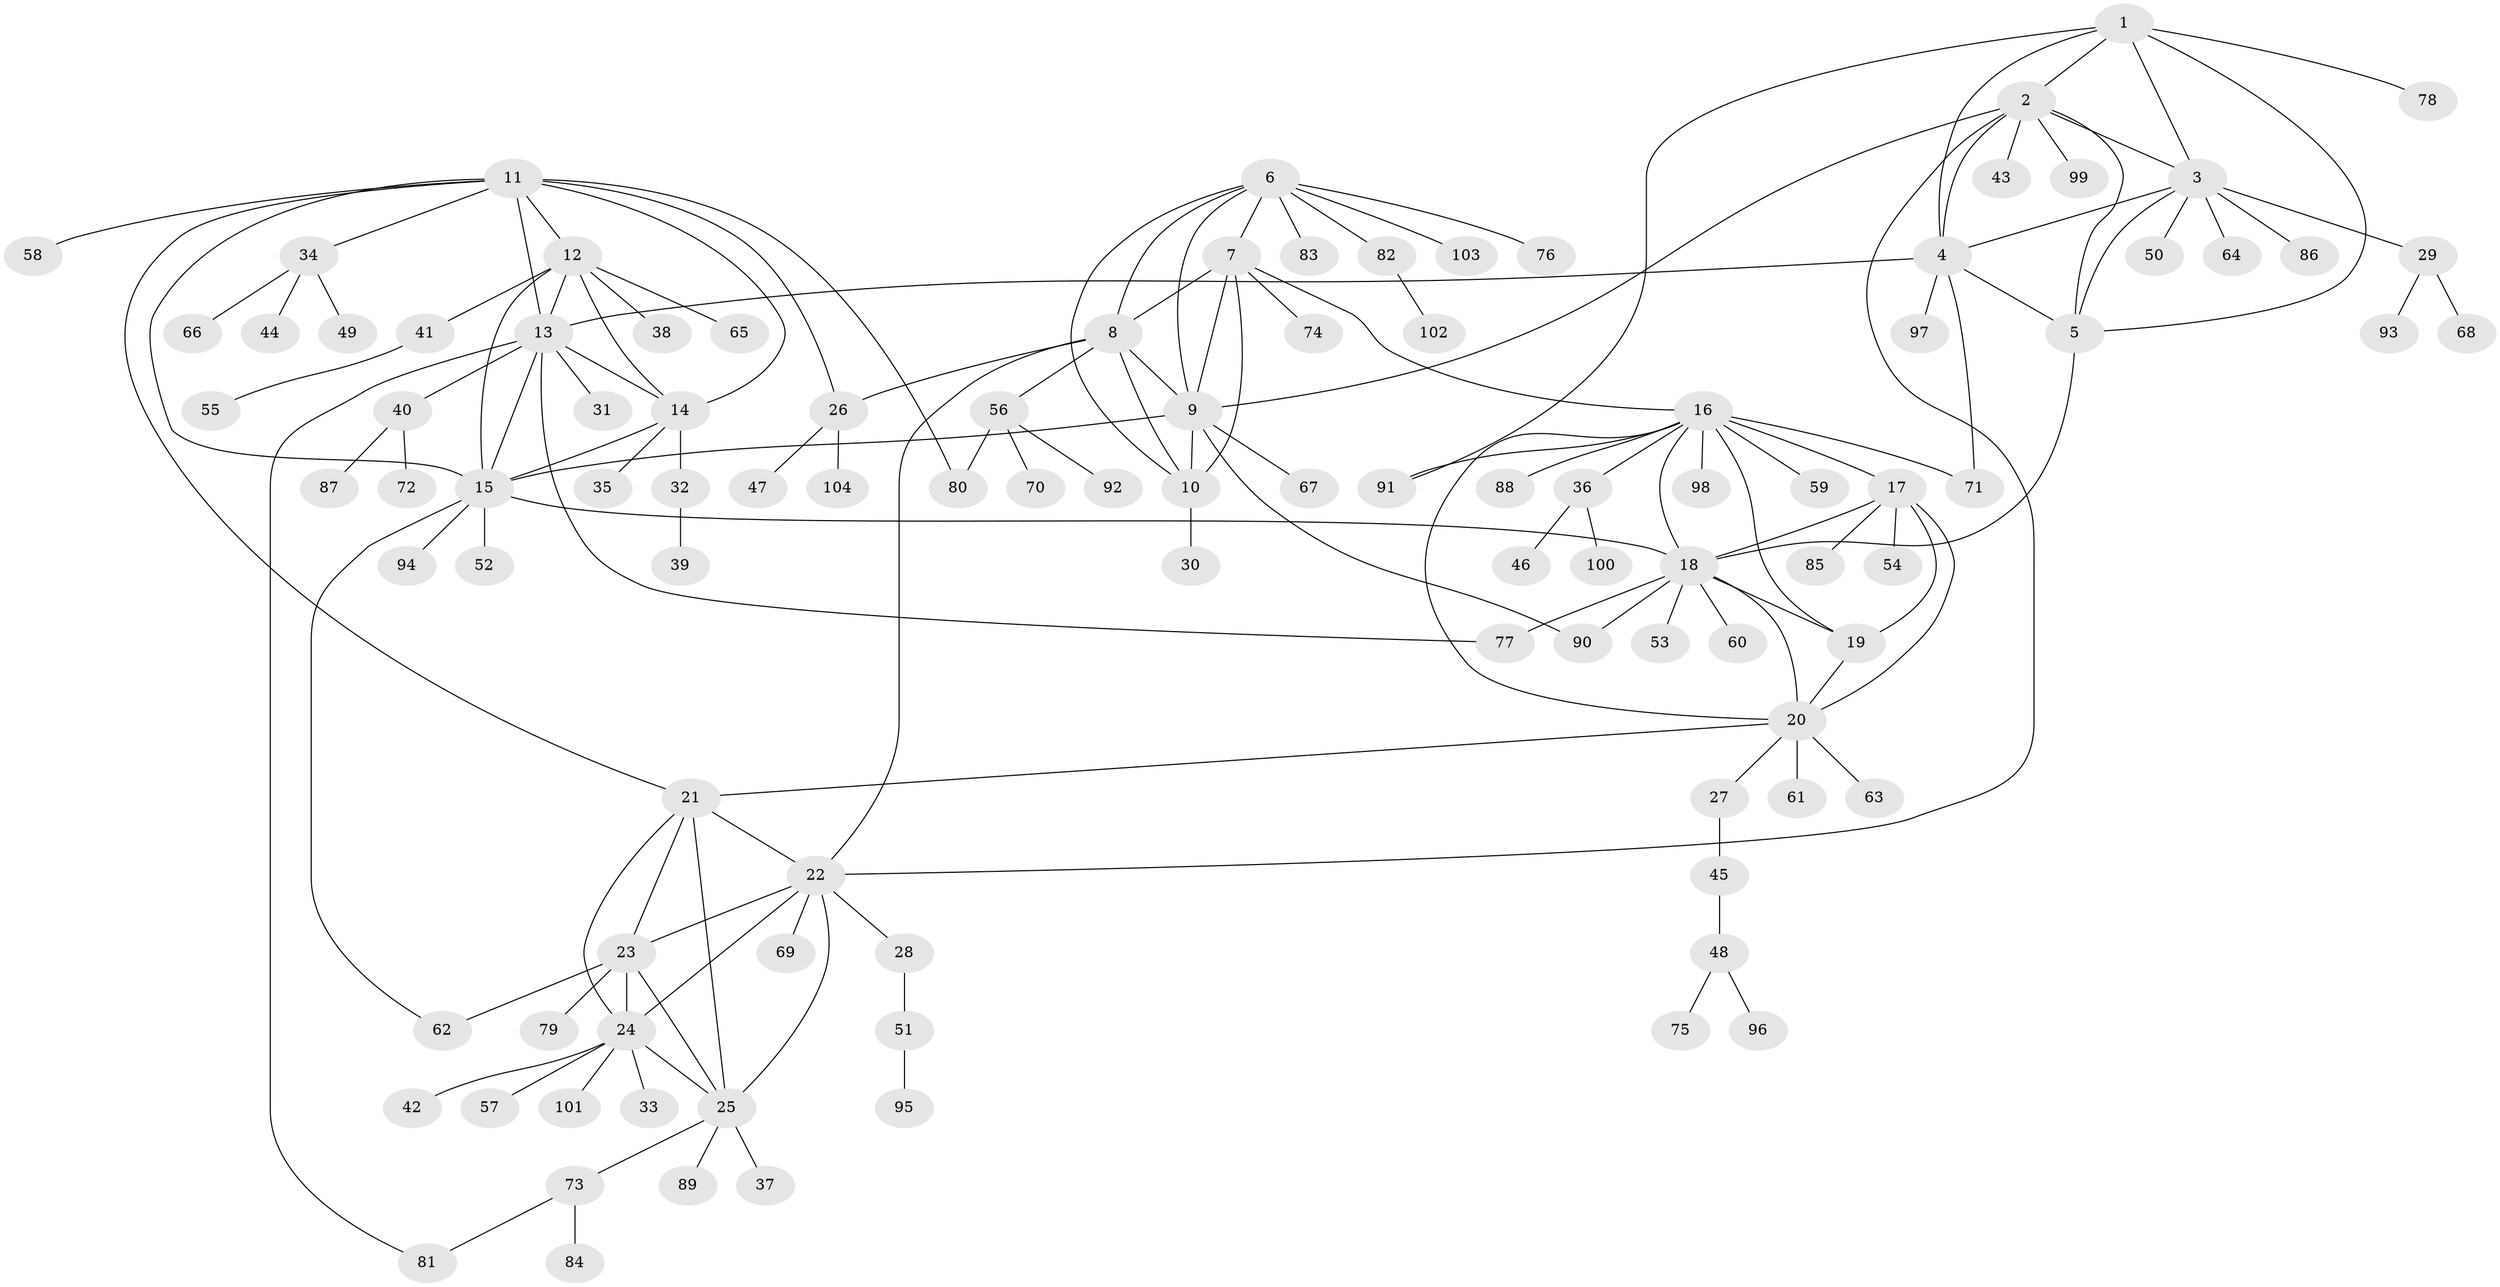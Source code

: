 // Generated by graph-tools (version 1.1) at 2025/11/02/27/25 16:11:33]
// undirected, 104 vertices, 147 edges
graph export_dot {
graph [start="1"]
  node [color=gray90,style=filled];
  1;
  2;
  3;
  4;
  5;
  6;
  7;
  8;
  9;
  10;
  11;
  12;
  13;
  14;
  15;
  16;
  17;
  18;
  19;
  20;
  21;
  22;
  23;
  24;
  25;
  26;
  27;
  28;
  29;
  30;
  31;
  32;
  33;
  34;
  35;
  36;
  37;
  38;
  39;
  40;
  41;
  42;
  43;
  44;
  45;
  46;
  47;
  48;
  49;
  50;
  51;
  52;
  53;
  54;
  55;
  56;
  57;
  58;
  59;
  60;
  61;
  62;
  63;
  64;
  65;
  66;
  67;
  68;
  69;
  70;
  71;
  72;
  73;
  74;
  75;
  76;
  77;
  78;
  79;
  80;
  81;
  82;
  83;
  84;
  85;
  86;
  87;
  88;
  89;
  90;
  91;
  92;
  93;
  94;
  95;
  96;
  97;
  98;
  99;
  100;
  101;
  102;
  103;
  104;
  1 -- 2;
  1 -- 3;
  1 -- 4;
  1 -- 5;
  1 -- 78;
  1 -- 91;
  2 -- 3;
  2 -- 4;
  2 -- 5;
  2 -- 9;
  2 -- 22;
  2 -- 43;
  2 -- 99;
  3 -- 4;
  3 -- 5;
  3 -- 29;
  3 -- 50;
  3 -- 64;
  3 -- 86;
  4 -- 5;
  4 -- 13;
  4 -- 71;
  4 -- 97;
  5 -- 18;
  6 -- 7;
  6 -- 8;
  6 -- 9;
  6 -- 10;
  6 -- 76;
  6 -- 82;
  6 -- 83;
  6 -- 103;
  7 -- 8;
  7 -- 9;
  7 -- 10;
  7 -- 16;
  7 -- 74;
  8 -- 9;
  8 -- 10;
  8 -- 22;
  8 -- 26;
  8 -- 56;
  9 -- 10;
  9 -- 15;
  9 -- 67;
  9 -- 90;
  10 -- 30;
  11 -- 12;
  11 -- 13;
  11 -- 14;
  11 -- 15;
  11 -- 21;
  11 -- 26;
  11 -- 34;
  11 -- 58;
  11 -- 80;
  12 -- 13;
  12 -- 14;
  12 -- 15;
  12 -- 38;
  12 -- 41;
  12 -- 65;
  13 -- 14;
  13 -- 15;
  13 -- 31;
  13 -- 40;
  13 -- 77;
  13 -- 81;
  14 -- 15;
  14 -- 32;
  14 -- 35;
  15 -- 18;
  15 -- 52;
  15 -- 62;
  15 -- 94;
  16 -- 17;
  16 -- 18;
  16 -- 19;
  16 -- 20;
  16 -- 36;
  16 -- 59;
  16 -- 71;
  16 -- 88;
  16 -- 91;
  16 -- 98;
  17 -- 18;
  17 -- 19;
  17 -- 20;
  17 -- 54;
  17 -- 85;
  18 -- 19;
  18 -- 20;
  18 -- 53;
  18 -- 60;
  18 -- 77;
  18 -- 90;
  19 -- 20;
  20 -- 21;
  20 -- 27;
  20 -- 61;
  20 -- 63;
  21 -- 22;
  21 -- 23;
  21 -- 24;
  21 -- 25;
  22 -- 23;
  22 -- 24;
  22 -- 25;
  22 -- 28;
  22 -- 69;
  23 -- 24;
  23 -- 25;
  23 -- 62;
  23 -- 79;
  24 -- 25;
  24 -- 33;
  24 -- 42;
  24 -- 57;
  24 -- 101;
  25 -- 37;
  25 -- 73;
  25 -- 89;
  26 -- 47;
  26 -- 104;
  27 -- 45;
  28 -- 51;
  29 -- 68;
  29 -- 93;
  32 -- 39;
  34 -- 44;
  34 -- 49;
  34 -- 66;
  36 -- 46;
  36 -- 100;
  40 -- 72;
  40 -- 87;
  41 -- 55;
  45 -- 48;
  48 -- 75;
  48 -- 96;
  51 -- 95;
  56 -- 70;
  56 -- 80;
  56 -- 92;
  73 -- 81;
  73 -- 84;
  82 -- 102;
}
